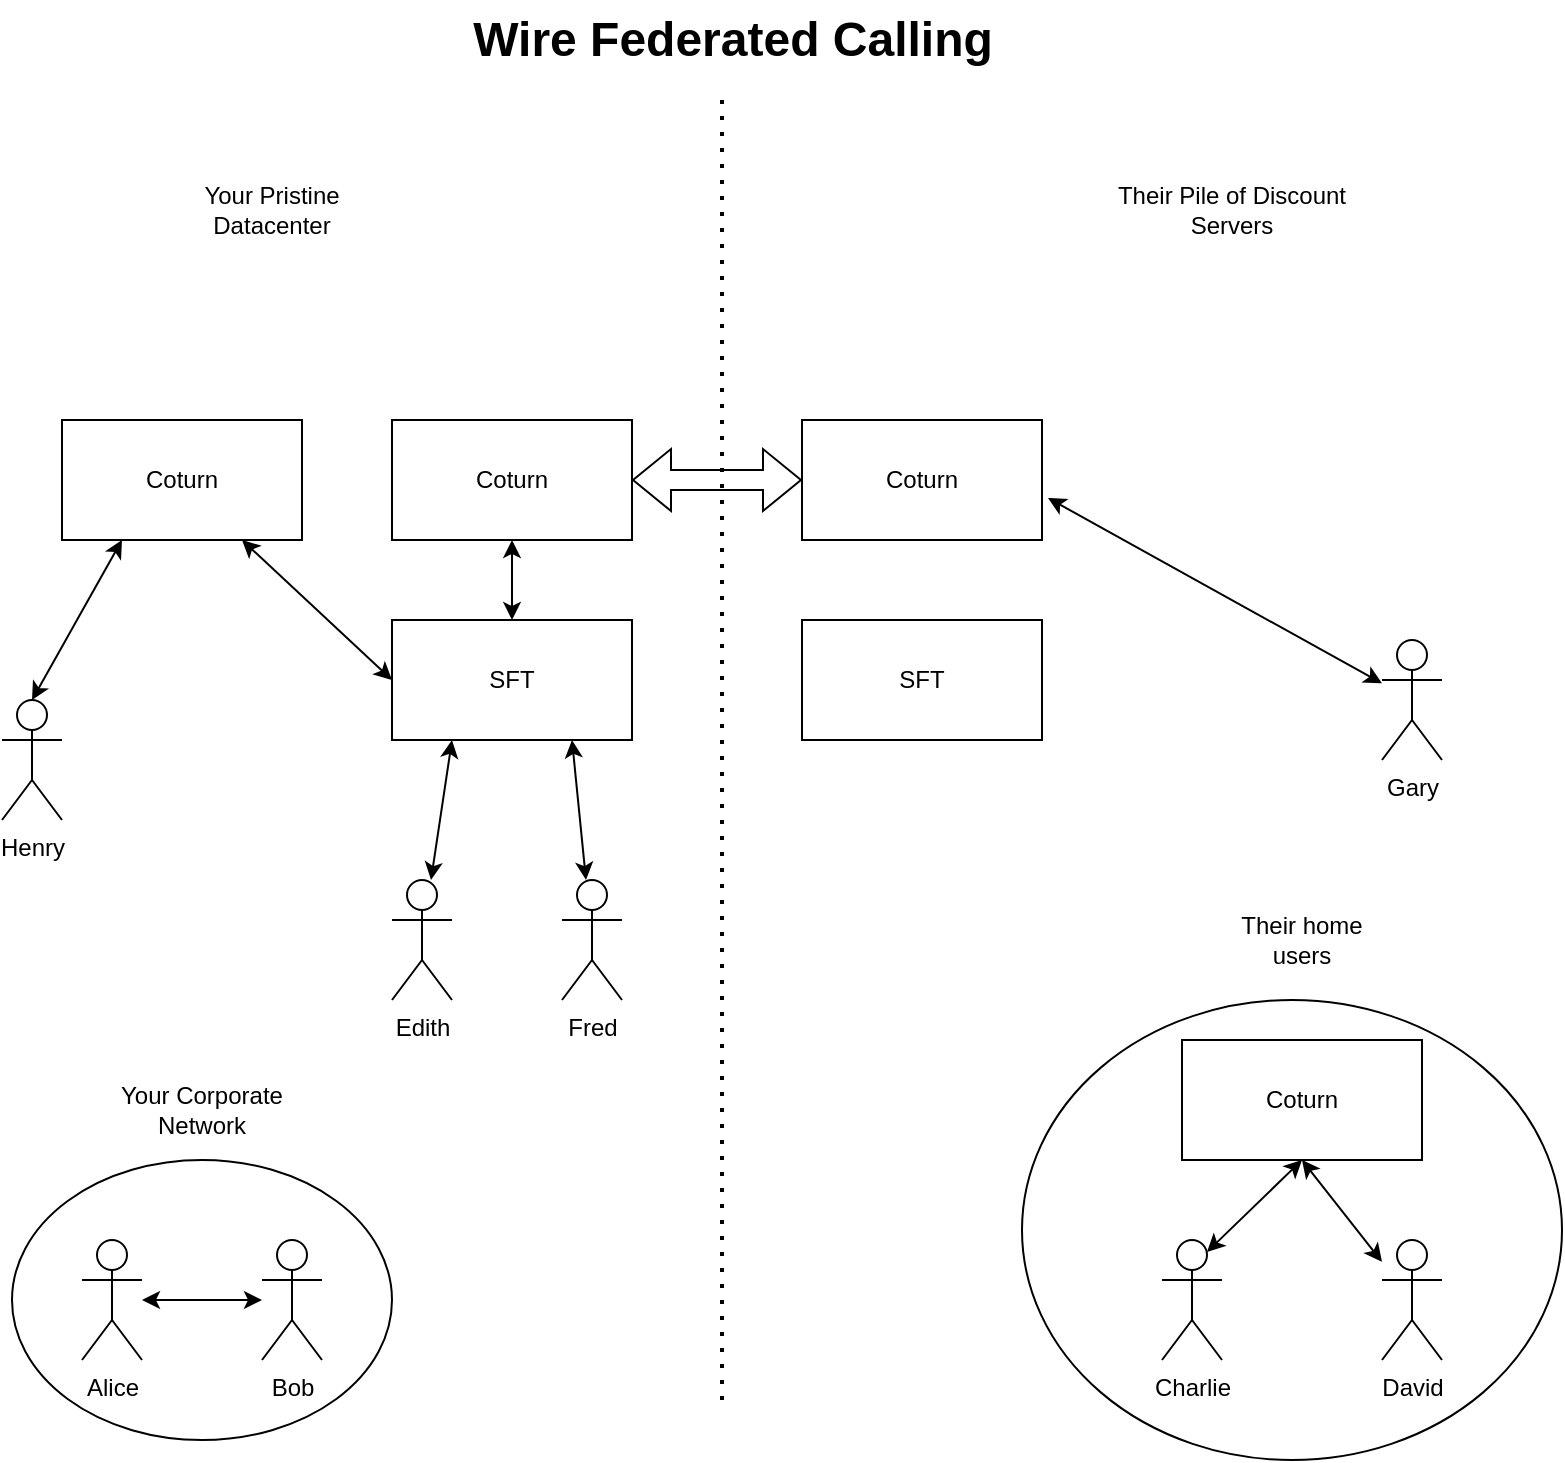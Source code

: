 <mxfile version="28.0.7">
  <diagram name="Page-1" id="dchyXbDVrrKdFIq0Xkye">
    <mxGraphModel dx="2066" dy="1168" grid="1" gridSize="10" guides="1" tooltips="1" connect="1" arrows="1" fold="1" page="1" pageScale="1" pageWidth="850" pageHeight="1100" math="0" shadow="0">
      <root>
        <mxCell id="0" />
        <mxCell id="1" parent="0" />
        <mxCell id="WiwB7yC3Qmhzdoez84bO-42" value="" style="ellipse;whiteSpace=wrap;html=1;" vertex="1" parent="1">
          <mxGeometry x="570" y="530" width="270" height="230" as="geometry" />
        </mxCell>
        <mxCell id="WiwB7yC3Qmhzdoez84bO-40" value="" style="ellipse;whiteSpace=wrap;html=1;" vertex="1" parent="1">
          <mxGeometry x="65" y="610" width="190" height="140" as="geometry" />
        </mxCell>
        <mxCell id="WiwB7yC3Qmhzdoez84bO-2" value="Wire Federated Calling" style="text;strokeColor=none;fillColor=none;html=1;fontSize=24;fontStyle=1;verticalAlign=middle;align=center;fontColor=#000000;opacity=30;" vertex="1" parent="1">
          <mxGeometry x="375" y="30" width="100" height="40" as="geometry" />
        </mxCell>
        <mxCell id="WiwB7yC3Qmhzdoez84bO-5" value="Bob" style="shape=umlActor;verticalLabelPosition=bottom;verticalAlign=top;html=1;outlineConnect=0;" vertex="1" parent="1">
          <mxGeometry x="190" y="650" width="30" height="60" as="geometry" />
        </mxCell>
        <mxCell id="WiwB7yC3Qmhzdoez84bO-6" value="Alice" style="shape=umlActor;verticalLabelPosition=bottom;verticalAlign=top;html=1;outlineConnect=0;" vertex="1" parent="1">
          <mxGeometry x="100" y="650" width="30" height="60" as="geometry" />
        </mxCell>
        <mxCell id="WiwB7yC3Qmhzdoez84bO-7" value="David" style="shape=umlActor;verticalLabelPosition=bottom;verticalAlign=top;html=1;outlineConnect=0;" vertex="1" parent="1">
          <mxGeometry x="750" y="650" width="30" height="60" as="geometry" />
        </mxCell>
        <mxCell id="WiwB7yC3Qmhzdoez84bO-8" value="Charlie" style="shape=umlActor;verticalLabelPosition=bottom;verticalAlign=top;html=1;outlineConnect=0;" vertex="1" parent="1">
          <mxGeometry x="640" y="650" width="30" height="60" as="geometry" />
        </mxCell>
        <mxCell id="WiwB7yC3Qmhzdoez84bO-9" value="Coturn" style="rounded=0;whiteSpace=wrap;html=1;" vertex="1" parent="1">
          <mxGeometry x="460" y="240" width="120" height="60" as="geometry" />
        </mxCell>
        <mxCell id="WiwB7yC3Qmhzdoez84bO-10" value="Coturn" style="rounded=0;whiteSpace=wrap;html=1;" vertex="1" parent="1">
          <mxGeometry x="90" y="240" width="120" height="60" as="geometry" />
        </mxCell>
        <mxCell id="WiwB7yC3Qmhzdoez84bO-11" value="SFT" style="rounded=0;whiteSpace=wrap;html=1;" vertex="1" parent="1">
          <mxGeometry x="255" y="340" width="120" height="60" as="geometry" />
        </mxCell>
        <mxCell id="WiwB7yC3Qmhzdoez84bO-12" value="SFT" style="rounded=0;whiteSpace=wrap;html=1;" vertex="1" parent="1">
          <mxGeometry x="460" y="340" width="120" height="60" as="geometry" />
        </mxCell>
        <mxCell id="WiwB7yC3Qmhzdoez84bO-13" value="Coturn" style="rounded=0;whiteSpace=wrap;html=1;" vertex="1" parent="1">
          <mxGeometry x="255" y="240" width="120" height="60" as="geometry" />
        </mxCell>
        <mxCell id="WiwB7yC3Qmhzdoez84bO-14" value="Coturn" style="rounded=0;whiteSpace=wrap;html=1;" vertex="1" parent="1">
          <mxGeometry x="650" y="550" width="120" height="60" as="geometry" />
        </mxCell>
        <mxCell id="WiwB7yC3Qmhzdoez84bO-15" value="" style="endArrow=none;dashed=1;html=1;dashPattern=1 3;strokeWidth=2;rounded=0;" edge="1" parent="1">
          <mxGeometry width="50" height="50" relative="1" as="geometry">
            <mxPoint x="420" y="730" as="sourcePoint" />
            <mxPoint x="420" y="80" as="targetPoint" />
          </mxGeometry>
        </mxCell>
        <mxCell id="WiwB7yC3Qmhzdoez84bO-16" value="Their Pile of Discount Servers" style="text;html=1;align=center;verticalAlign=middle;whiteSpace=wrap;rounded=0;" vertex="1" parent="1">
          <mxGeometry x="610" y="120" width="130" height="30" as="geometry" />
        </mxCell>
        <mxCell id="WiwB7yC3Qmhzdoez84bO-17" value="Your Pristine Datacenter" style="text;html=1;align=center;verticalAlign=middle;whiteSpace=wrap;rounded=0;" vertex="1" parent="1">
          <mxGeometry x="150" y="120" width="90" height="30" as="geometry" />
        </mxCell>
        <mxCell id="WiwB7yC3Qmhzdoez84bO-20" value="" style="endArrow=classic;startArrow=classic;html=1;rounded=0;" edge="1" parent="1" source="WiwB7yC3Qmhzdoez84bO-6" target="WiwB7yC3Qmhzdoez84bO-5">
          <mxGeometry width="50" height="50" relative="1" as="geometry">
            <mxPoint x="140" y="690" as="sourcePoint" />
            <mxPoint x="180" y="690" as="targetPoint" />
          </mxGeometry>
        </mxCell>
        <mxCell id="WiwB7yC3Qmhzdoez84bO-22" value="Fred" style="shape=umlActor;verticalLabelPosition=bottom;verticalAlign=top;html=1;outlineConnect=0;" vertex="1" parent="1">
          <mxGeometry x="340" y="470" width="30" height="60" as="geometry" />
        </mxCell>
        <mxCell id="WiwB7yC3Qmhzdoez84bO-25" value="" style="endArrow=classic;startArrow=classic;html=1;rounded=0;entryX=0.5;entryY=1;entryDx=0;entryDy=0;" edge="1" parent="1" source="WiwB7yC3Qmhzdoez84bO-7" target="WiwB7yC3Qmhzdoez84bO-14">
          <mxGeometry width="50" height="50" relative="1" as="geometry">
            <mxPoint x="760" y="630" as="sourcePoint" />
            <mxPoint x="450" y="580" as="targetPoint" />
          </mxGeometry>
        </mxCell>
        <mxCell id="WiwB7yC3Qmhzdoez84bO-26" value="Edith" style="shape=umlActor;verticalLabelPosition=bottom;verticalAlign=top;html=1;outlineConnect=0;" vertex="1" parent="1">
          <mxGeometry x="255" y="470" width="30" height="60" as="geometry" />
        </mxCell>
        <mxCell id="WiwB7yC3Qmhzdoez84bO-28" value="" style="endArrow=classic;startArrow=classic;html=1;rounded=0;entryX=0.75;entryY=1;entryDx=0;entryDy=0;" edge="1" parent="1" source="WiwB7yC3Qmhzdoez84bO-22" target="WiwB7yC3Qmhzdoez84bO-11">
          <mxGeometry width="50" height="50" relative="1" as="geometry">
            <mxPoint x="290" y="640" as="sourcePoint" />
            <mxPoint x="450" y="580" as="targetPoint" />
          </mxGeometry>
        </mxCell>
        <mxCell id="WiwB7yC3Qmhzdoez84bO-29" value="" style="endArrow=classic;startArrow=classic;html=1;rounded=0;entryX=0.25;entryY=1;entryDx=0;entryDy=0;" edge="1" parent="1" source="WiwB7yC3Qmhzdoez84bO-26" target="WiwB7yC3Qmhzdoez84bO-11">
          <mxGeometry width="50" height="50" relative="1" as="geometry">
            <mxPoint x="140" y="570" as="sourcePoint" />
            <mxPoint x="450" y="580" as="targetPoint" />
          </mxGeometry>
        </mxCell>
        <mxCell id="WiwB7yC3Qmhzdoez84bO-30" value="Gary" style="shape=umlActor;verticalLabelPosition=bottom;verticalAlign=top;html=1;outlineConnect=0;" vertex="1" parent="1">
          <mxGeometry x="750" y="350" width="30" height="60" as="geometry" />
        </mxCell>
        <mxCell id="WiwB7yC3Qmhzdoez84bO-32" value="" style="endArrow=classic;startArrow=classic;html=1;rounded=0;exitX=1.025;exitY=0.65;exitDx=0;exitDy=0;exitPerimeter=0;" edge="1" parent="1" source="WiwB7yC3Qmhzdoez84bO-9" target="WiwB7yC3Qmhzdoez84bO-30">
          <mxGeometry width="50" height="50" relative="1" as="geometry">
            <mxPoint x="400" y="630" as="sourcePoint" />
            <mxPoint x="450" y="580" as="targetPoint" />
          </mxGeometry>
        </mxCell>
        <mxCell id="WiwB7yC3Qmhzdoez84bO-33" value="" style="shape=flexArrow;endArrow=classic;startArrow=classic;html=1;rounded=0;exitX=1;exitY=0.5;exitDx=0;exitDy=0;entryX=0;entryY=0.5;entryDx=0;entryDy=0;" edge="1" parent="1" source="WiwB7yC3Qmhzdoez84bO-13" target="WiwB7yC3Qmhzdoez84bO-9">
          <mxGeometry width="100" height="100" relative="1" as="geometry">
            <mxPoint x="380" y="650" as="sourcePoint" />
            <mxPoint x="480" y="550" as="targetPoint" />
          </mxGeometry>
        </mxCell>
        <mxCell id="WiwB7yC3Qmhzdoez84bO-34" value="" style="endArrow=classic;startArrow=classic;html=1;rounded=0;entryX=0.5;entryY=1;entryDx=0;entryDy=0;exitX=0.5;exitY=0;exitDx=0;exitDy=0;" edge="1" parent="1" source="WiwB7yC3Qmhzdoez84bO-11" target="WiwB7yC3Qmhzdoez84bO-13">
          <mxGeometry width="50" height="50" relative="1" as="geometry">
            <mxPoint x="400" y="630" as="sourcePoint" />
            <mxPoint x="450" y="580" as="targetPoint" />
          </mxGeometry>
        </mxCell>
        <mxCell id="WiwB7yC3Qmhzdoez84bO-37" value="Henry" style="shape=umlActor;verticalLabelPosition=bottom;verticalAlign=top;html=1;outlineConnect=0;" vertex="1" parent="1">
          <mxGeometry x="60" y="380" width="30" height="60" as="geometry" />
        </mxCell>
        <mxCell id="WiwB7yC3Qmhzdoez84bO-38" value="" style="endArrow=classic;startArrow=classic;html=1;rounded=0;exitX=0.5;exitY=0;exitDx=0;exitDy=0;exitPerimeter=0;entryX=0.25;entryY=1;entryDx=0;entryDy=0;" edge="1" parent="1" source="WiwB7yC3Qmhzdoez84bO-37" target="WiwB7yC3Qmhzdoez84bO-10">
          <mxGeometry width="50" height="50" relative="1" as="geometry">
            <mxPoint x="400" y="630" as="sourcePoint" />
            <mxPoint x="450" y="580" as="targetPoint" />
          </mxGeometry>
        </mxCell>
        <mxCell id="WiwB7yC3Qmhzdoez84bO-39" value="" style="endArrow=classic;startArrow=classic;html=1;rounded=0;exitX=0.75;exitY=1;exitDx=0;exitDy=0;entryX=0;entryY=0.5;entryDx=0;entryDy=0;" edge="1" parent="1" source="WiwB7yC3Qmhzdoez84bO-10" target="WiwB7yC3Qmhzdoez84bO-11">
          <mxGeometry width="50" height="50" relative="1" as="geometry">
            <mxPoint x="400" y="630" as="sourcePoint" />
            <mxPoint x="450" y="580" as="targetPoint" />
          </mxGeometry>
        </mxCell>
        <mxCell id="WiwB7yC3Qmhzdoez84bO-41" value="Your Corporate Network" style="text;html=1;align=center;verticalAlign=middle;whiteSpace=wrap;rounded=0;" vertex="1" parent="1">
          <mxGeometry x="95" y="570" width="130" height="30" as="geometry" />
        </mxCell>
        <mxCell id="WiwB7yC3Qmhzdoez84bO-44" value="" style="endArrow=classic;startArrow=classic;html=1;rounded=0;entryX=0.5;entryY=1;entryDx=0;entryDy=0;exitX=0.75;exitY=0.1;exitDx=0;exitDy=0;exitPerimeter=0;" edge="1" parent="1" source="WiwB7yC3Qmhzdoez84bO-8" target="WiwB7yC3Qmhzdoez84bO-14">
          <mxGeometry width="50" height="50" relative="1" as="geometry">
            <mxPoint x="400" y="630" as="sourcePoint" />
            <mxPoint x="450" y="580" as="targetPoint" />
          </mxGeometry>
        </mxCell>
        <mxCell id="WiwB7yC3Qmhzdoez84bO-46" value="Their home users" style="text;html=1;align=center;verticalAlign=middle;whiteSpace=wrap;rounded=0;" vertex="1" parent="1">
          <mxGeometry x="665" y="485" width="90" height="30" as="geometry" />
        </mxCell>
      </root>
    </mxGraphModel>
  </diagram>
</mxfile>

